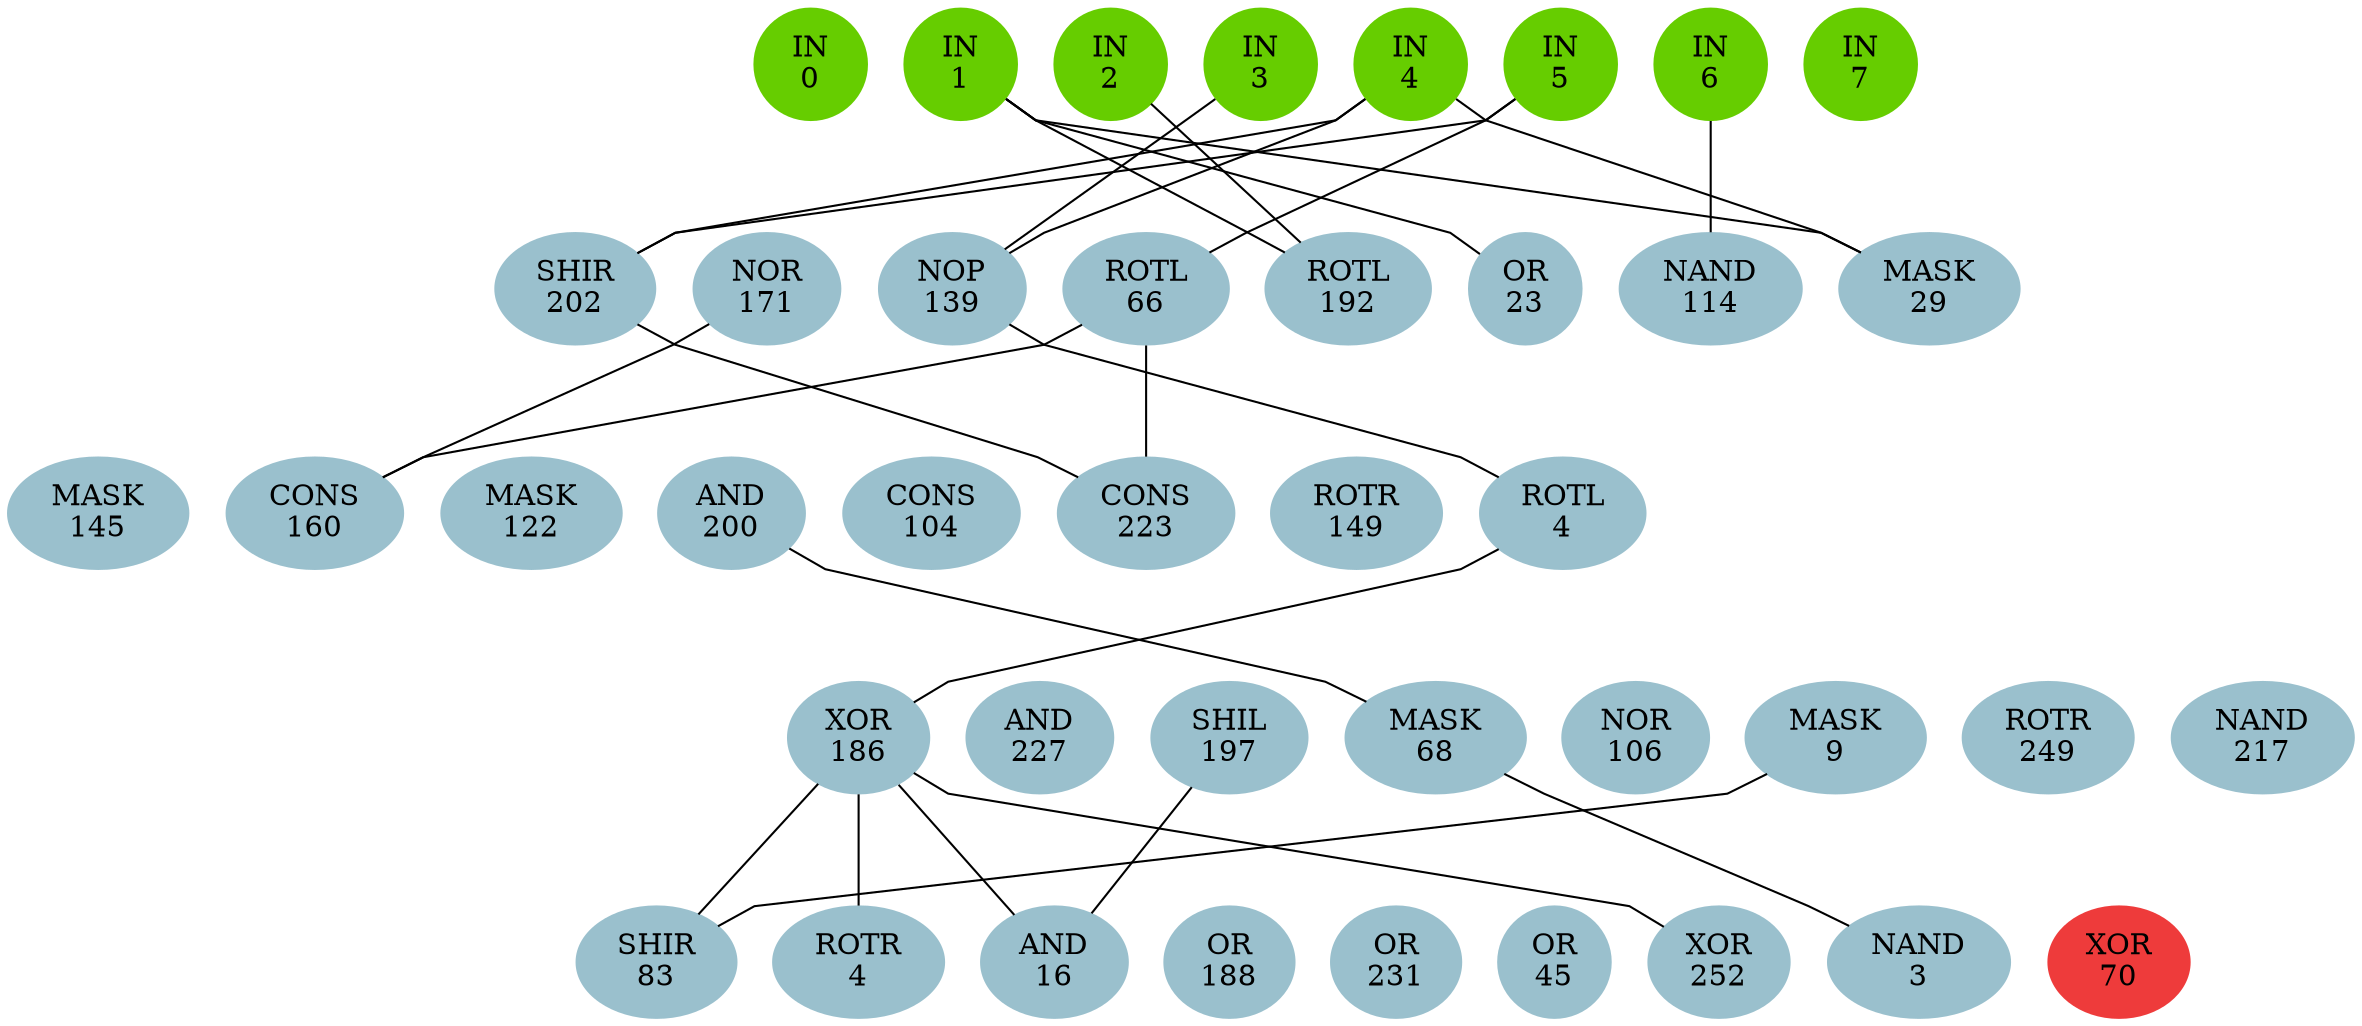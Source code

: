 graph EACircuit {
rankdir=BT;
ranksep=0.75;
ordering=out;
splines=polyline;
node [style=filled, color=lightblue2];

{ rank=same;
node [color=chartreuse3];
"-1_0"[label="IN\n0"];
node [color=chartreuse3];
"-1_1"[label="IN\n1"];
node [color=chartreuse3];
"-1_2"[label="IN\n2"];
node [color=chartreuse3];
"-1_3"[label="IN\n3"];
node [color=chartreuse3];
"-1_4"[label="IN\n4"];
node [color=chartreuse3];
"-1_5"[label="IN\n5"];
node [color=chartreuse3];
"-1_6"[label="IN\n6"];
node [color=chartreuse3];
"-1_7"[label="IN\n7"];
}
{ rank=same;
node [color=lightblue3];
"0_0"[label="SHIR\n202"];
node [color=lightblue3];
"0_1"[label="NOR\n171"];
node [color=lightblue3];
"0_2"[label="NOP\n139"];
node [color=lightblue3];
"0_3"[label="ROTL\n66"];
node [color=lightblue3];
"0_4"[label="ROTL\n192"];
node [color=lightblue3];
"0_5"[label="OR\n23"];
node [color=lightblue3];
"0_6"[label="NAND\n114"];
node [color=lightblue3];
"0_7"[label="MASK\n29"];
}
{ rank=same;
node [color=lightblue3];
"1_0"[label="MASK\n145"];
node [color=lightblue3];
"1_1"[label="CONS\n160"];
node [color=lightblue3];
"1_2"[label="MASK\n122"];
node [color=lightblue3];
"1_3"[label="AND\n200"];
node [color=lightblue3];
"1_4"[label="CONS\n104"];
node [color=lightblue3];
"1_5"[label="CONS\n223"];
node [color=lightblue3];
"1_6"[label="ROTR\n149"];
node [color=lightblue3];
"1_7"[label="ROTL\n4"];
}
{ rank=same;
node [color=lightblue3];
"2_0"[label="XOR\n186"];
node [color=lightblue3];
"2_1"[label="AND\n227"];
node [color=lightblue3];
"2_2"[label="SHIL\n197"];
node [color=lightblue3];
"2_3"[label="MASK\n68"];
node [color=lightblue3];
"2_4"[label="NOR\n106"];
node [color=lightblue3];
"2_5"[label="MASK\n9"];
node [color=lightblue3];
"2_6"[label="ROTR\n249"];
node [color=lightblue3];
"2_7"[label="NAND\n217"];
}
{ rank=same;
node [color=lightblue3];
"3_0"[label="SHIR\n83"];
node [color=lightblue3];
"3_1"[label="ROTR\n4"];
node [color=lightblue3];
"3_2"[label="AND\n16"];
node [color=lightblue3];
"3_3"[label="OR\n188"];
node [color=lightblue3];
"3_4"[label="OR\n231"];
node [color=lightblue3];
"3_5"[label="OR\n45"];
node [color=lightblue3];
"3_6"[label="XOR\n252"];
node [color=lightblue3];
"3_7"[label="NAND\n3"];
}
{ rank=same;
node [color=brown2];
"4_0"[label="XOR\n70"];
}
edge[style=invis];
"-1_0" -- "-1_1" -- "-1_2" -- "-1_3" -- "-1_4" -- "-1_5" -- "-1_6" -- "-1_7";
"0_0" -- "0_1" -- "0_2" -- "0_3" -- "0_4" -- "0_5" -- "0_6" -- "0_7";
"1_0" -- "1_1" -- "1_2" -- "1_3" -- "1_4" -- "1_5" -- "1_6" -- "1_7";
"2_0" -- "2_1" -- "2_2" -- "2_3" -- "2_4" -- "2_5" -- "2_6" -- "2_7";
"3_0" -- "3_1" -- "3_2" -- "3_3" -- "3_4" -- "3_5" -- "3_6" -- "3_7";
"4_0" -- "4_0";
edge[style=solid];
"0_0" -- "-1_4";
"0_0" -- "-1_5";
"0_2" -- "-1_3";
"0_2" -- "-1_4";
"0_3" -- "-1_5";
"0_4" -- "-1_1";
"0_4" -- "-1_2";
"0_5" -- "-1_1";
"0_6" -- "-1_6";
"0_7" -- "-1_1";
"0_7" -- "-1_4";
"1_1" -- "0_1";
"1_1" -- "0_3";
"1_5" -- "0_0";
"1_5" -- "0_3";
"1_7" -- "0_2";
"2_0" -- "1_7";
"2_3" -- "1_3";
"3_0" -- "2_0";
"3_0" -- "2_5";
"3_1" -- "2_0";
"3_2" -- "2_0";
"3_2" -- "2_2";
"3_6" -- "2_0";
"3_7" -- "2_3";
}
